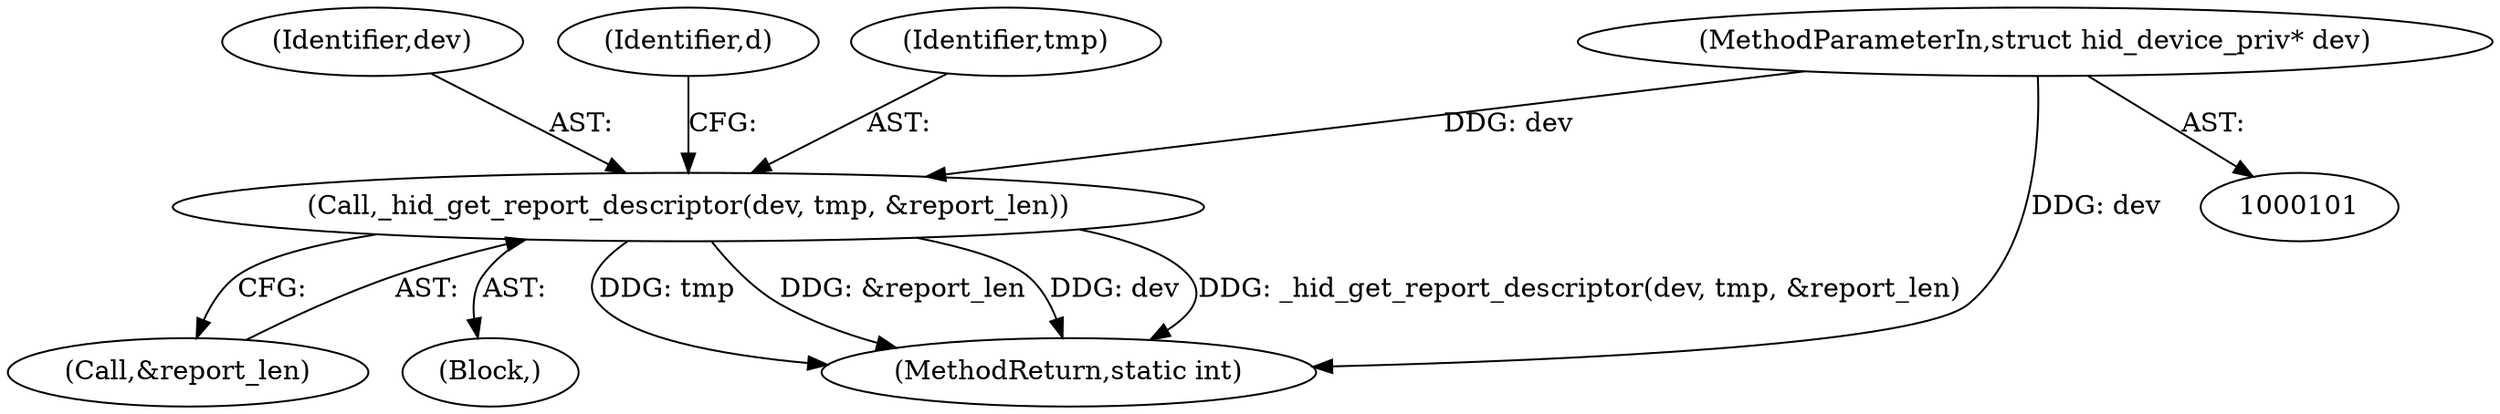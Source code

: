 digraph "1_Chrome_ac149a8d4371c0e01e0934fdd57b09e86f96b5b9_3@pointer" {
"1000102" [label="(MethodParameterIn,struct hid_device_priv* dev)"];
"1000112" [label="(Call,_hid_get_report_descriptor(dev, tmp, &report_len))"];
"1000102" [label="(MethodParameterIn,struct hid_device_priv* dev)"];
"1000113" [label="(Identifier,dev)"];
"1000115" [label="(Call,&report_len)"];
"1000119" [label="(Identifier,d)"];
"1000114" [label="(Identifier,tmp)"];
"1000112" [label="(Call,_hid_get_report_descriptor(dev, tmp, &report_len))"];
"1000105" [label="(Block,)"];
"1000171" [label="(MethodReturn,static int)"];
"1000102" -> "1000101"  [label="AST: "];
"1000102" -> "1000171"  [label="DDG: dev"];
"1000102" -> "1000112"  [label="DDG: dev"];
"1000112" -> "1000105"  [label="AST: "];
"1000112" -> "1000115"  [label="CFG: "];
"1000113" -> "1000112"  [label="AST: "];
"1000114" -> "1000112"  [label="AST: "];
"1000115" -> "1000112"  [label="AST: "];
"1000119" -> "1000112"  [label="CFG: "];
"1000112" -> "1000171"  [label="DDG: tmp"];
"1000112" -> "1000171"  [label="DDG: &report_len"];
"1000112" -> "1000171"  [label="DDG: dev"];
"1000112" -> "1000171"  [label="DDG: _hid_get_report_descriptor(dev, tmp, &report_len)"];
}
